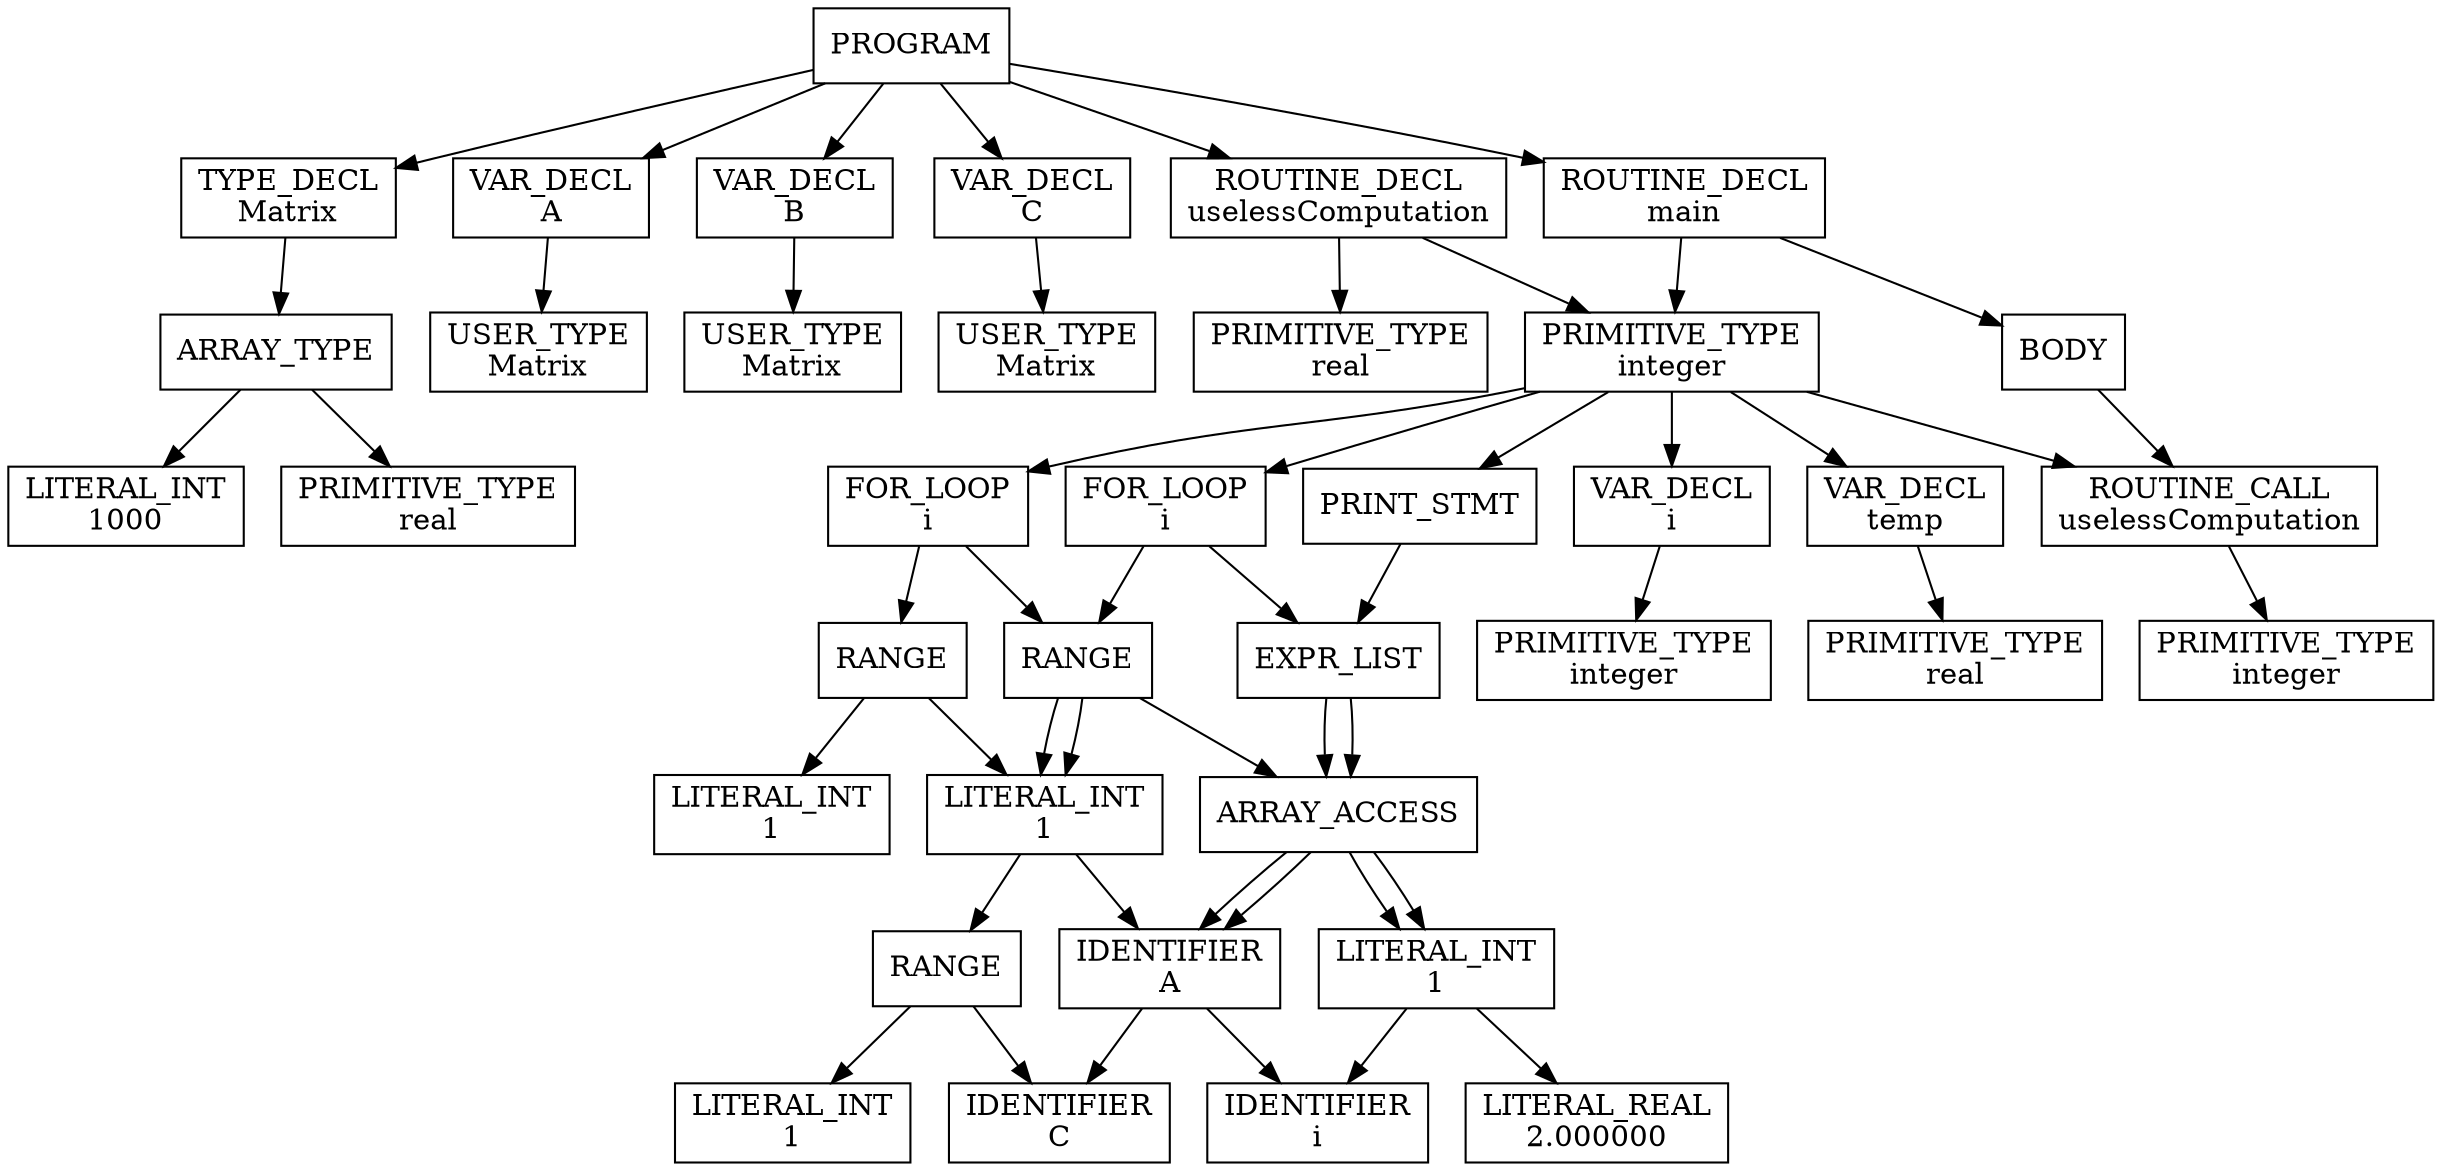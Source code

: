 digraph AST {
  node [shape=box];
  n0 [label="PROGRAM"];
  n0 -> n1;
  n1 [label="TYPE_DECL\nMatrix"];
  n1 -> n2;
  n2 [label="ARRAY_TYPE"];
  n2 -> n3;
  n3 [label="LITERAL_INT\n1000"];
  n2 -> n1003;
  n1003 [label="PRIMITIVE_TYPE\nreal"];
  n0 -> n1001;
  n1001 [label="VAR_DECL\nA"];
  n1001 -> n1002;
  n1002 [label="USER_TYPE\nMatrix"];
  n0 -> n2001;
  n2001 [label="VAR_DECL\nB"];
  n2001 -> n2002;
  n2002 [label="USER_TYPE\nMatrix"];
  n0 -> n3001;
  n3001 [label="VAR_DECL\nC"];
  n3001 -> n3002;
  n3002 [label="USER_TYPE\nMatrix"];
  n0 -> n4001;
  n4001 [label="ROUTINE_DECL\nuselessComputation"];
  n4001 -> n4002;
  n4002 [label="PRIMITIVE_TYPE\nreal"];
  n4001 -> n5002;
  n5002 [label="BODY"];
  n5002 -> n5003;
  n5003 [label="VAR_DECL\ni"];
  n5003 -> n5004;
  n5004 [label="PRIMITIVE_TYPE\ninteger"];
  n5002 -> n6003;
  n6003 [label="VAR_DECL\nj"];
  n6003 -> n6004;
  n6004 [label="PRIMITIVE_TYPE\ninteger"];
  n5002 -> n7003;
  n7003 [label="VAR_DECL\ntemp"];
  n7003 -> n7004;
  n7004 [label="PRIMITIVE_TYPE\nreal"];
  n5002 -> n8003;
  n8003 [label="FOR_LOOP\ni"];
  n8003 -> n8004;
  n8004 [label="RANGE"];
  n8004 -> n8005;
  n8005 [label="LITERAL_INT\n1"];
  n8004 -> n9005;
  n9005 [label="LITERAL_INT\n999"];
  n8003 -> n9004;
  n9004 [label="BODY"];
  n9004 -> n9005;
  n9005 [label="FOR_LOOP\nj"];
  n9005 -> n9006;
  n9006 [label="RANGE"];
  n9006 -> n9007;
  n9007 [label="LITERAL_INT\n1"];
  n9006 -> n10007;
  n10007 [label="LITERAL_INT\n999"];
  n9005 -> n10006;
  n10006 [label="BODY"];
  n5002 -> n9003;
  n9003 [label="FOR_LOOP\ni"];
  n9003 -> n9004;
  n9004 [label="RANGE"];
  n9004 -> n9005;
  n9005 [label="LITERAL_INT\n1"];
  n9004 -> n10005;
  n10005 [label="LITERAL_INT\n999"];
  n9003 -> n10004;
  n10004 [label="BODY"];
  n10004 -> n10005;
  n10005 [label="ASSIGNMENT"];
  n10005 -> n10006;
  n10006 [label="ARRAY_ACCESS"];
  n10006 -> n10007;
  n10007 [label="IDENTIFIER\nC"];
  n10006 -> n11007;
  n11007 [label="IDENTIFIER\ni"];
  n10005 -> n11006;
  n11006 [label="BINARY_OP\n*"];
  n11006 -> n11007;
  n11007 [label="IDENTIFIER\ni"];
  n11006 -> n12007;
  n12007 [label="LITERAL_REAL\n2.000000"];
  n5002 -> n10003;
  n10003 [label="PRINT_STMT"];
  n10003 -> n10004;
  n10004 [label="EXPR_LIST"];
  n10004 -> n10005;
  n10005 [label="ARRAY_ACCESS"];
  n10005 -> n10006;
  n10006 [label="IDENTIFIER\nA"];
  n10005 -> n11006;
  n11006 [label="LITERAL_INT\n1"];
  n0 -> n5001;
  n5001 [label="ROUTINE_DECL\nmain"];
  n5001 -> n5002;
  n5002 [label="PRIMITIVE_TYPE\ninteger"];
  n5001 -> n6002;
  n6002 [label="BODY"];
  n6002 -> n6003;
  n6003 [label="ROUTINE_CALL\nuselessComputation"];
}
